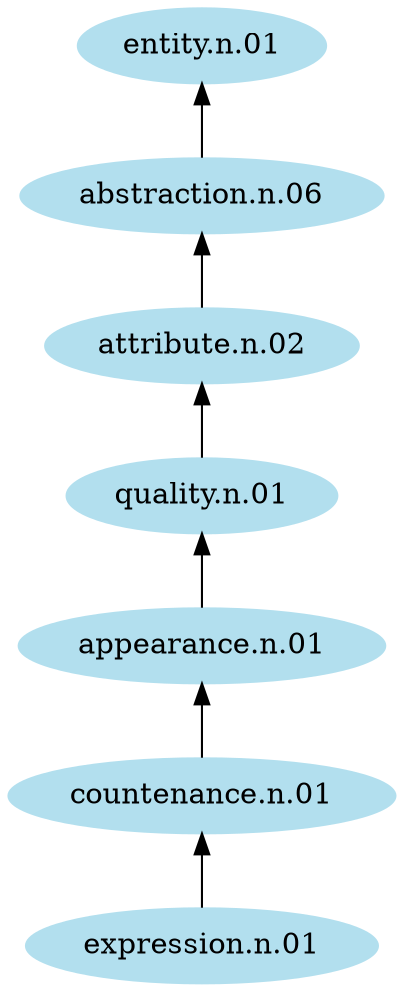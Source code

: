 digraph unix {
	node [color=lightblue2 style=filled]
	rankdir=BT
	"expression.n.01" -> "countenance.n.01"
	"countenance.n.01" -> "appearance.n.01"
	"appearance.n.01" -> "quality.n.01"
	"quality.n.01" -> "attribute.n.02"
	"attribute.n.02" -> "abstraction.n.06"
	"abstraction.n.06" -> "entity.n.01"
}
